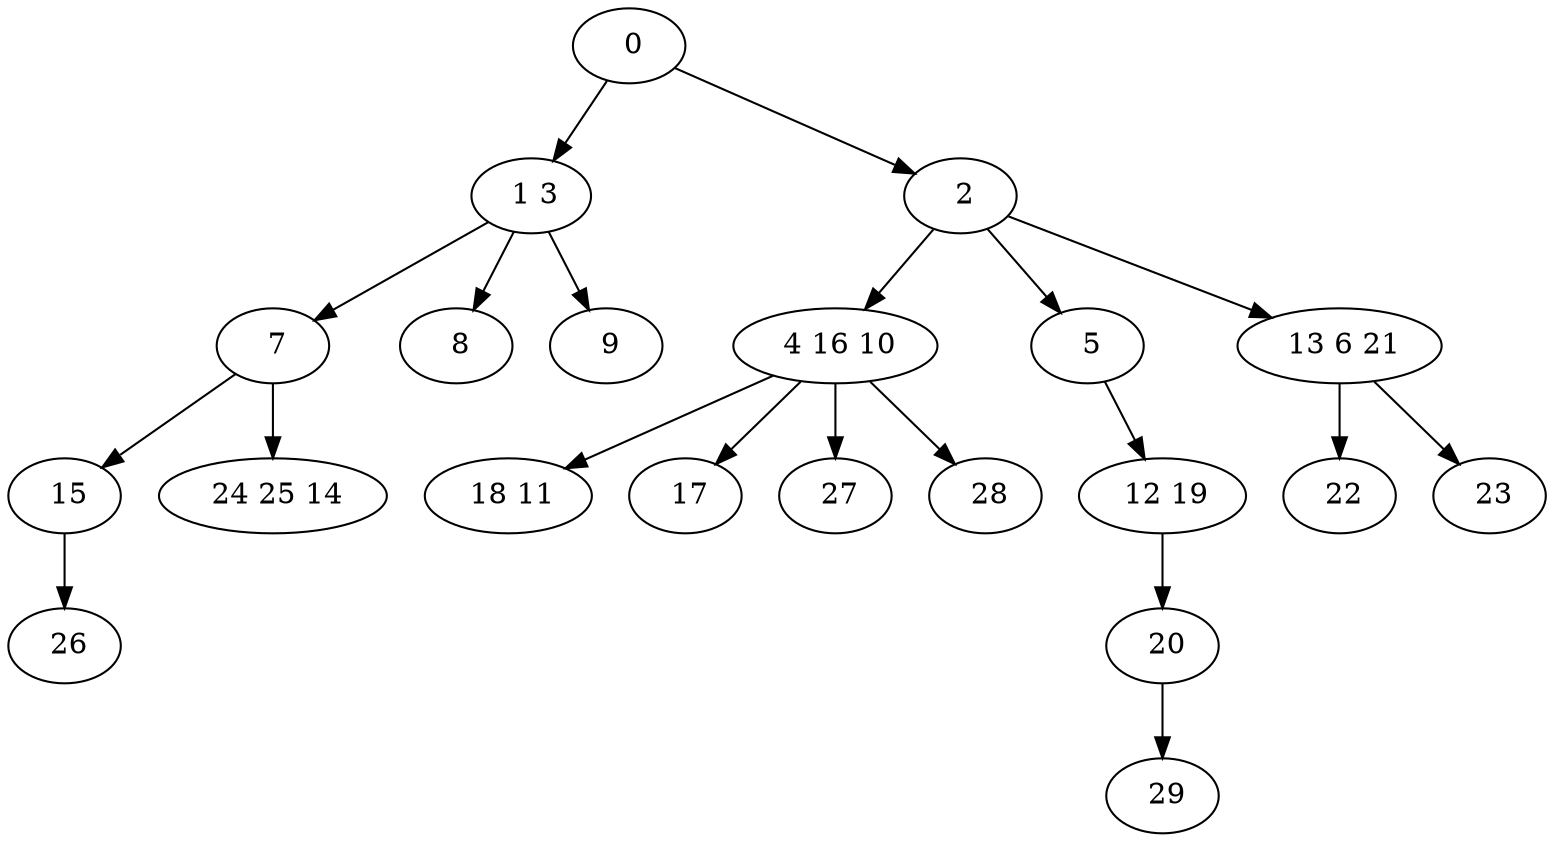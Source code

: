 digraph mytree {
" 0" -> " 1 3";
" 0" -> " 2";
" 1 3" -> " 7";
" 1 3" -> " 8";
" 1 3" -> " 9";
" 2" -> " 4 16 10";
" 2" -> " 5";
" 2" -> " 13 6 21";
" 4 16 10" -> " 18 11";
" 4 16 10" -> " 17";
" 4 16 10" -> " 27";
" 4 16 10" -> " 28";
" 5" -> " 12 19";
" 13 6 21" -> " 22";
" 13 6 21" -> " 23";
" 7" -> " 15";
" 7" -> " 24 25 14";
" 8";
" 18 11";
" 12 19" -> " 20";
" 20" -> " 29";
" 15" -> " 26";
" 24 25 14";
" 26";
" 29";
" 17";
" 27";
" 28";
" 22";
" 23";
" 9";
}
